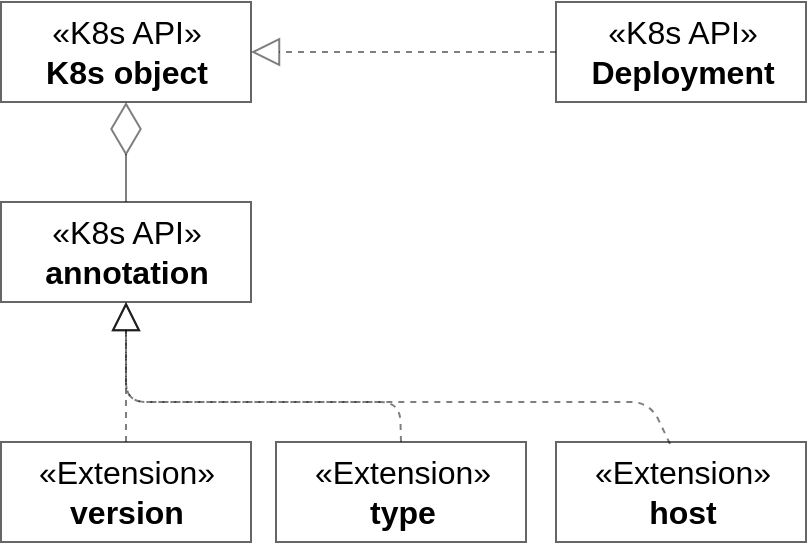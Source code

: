 <mxfile version="13.1.14" type="device"><diagram name="Page-1" id="c4acf3e9-155e-7222-9cf6-157b1a14988f"><mxGraphModel dx="1422" dy="740" grid="1" gridSize="10" guides="1" tooltips="1" connect="1" arrows="1" fold="1" page="1" pageScale="1" pageWidth="850" pageHeight="1100" background="#ffffff" math="0" shadow="0"><root><mxCell id="0"/><mxCell id="1" parent="0"/><mxCell id="0lOFYk-6m7jObj_m_8kx-6" value="" style="endArrow=diamondThin;endFill=0;endSize=24;html=1;fontSize=16;fontColor=#000000;opacity=50;entryX=0.5;entryY=1;entryDx=0;entryDy=0;exitX=0.5;exitY=0;exitDx=0;exitDy=0;" edge="1" parent="1" source="0lOFYk-6m7jObj_m_8kx-16" target="0lOFYk-6m7jObj_m_8kx-12"><mxGeometry width="160" relative="1" as="geometry"><mxPoint x="230" y="270" as="sourcePoint"/><mxPoint x="310" y="240" as="targetPoint"/></mxGeometry></mxCell><mxCell id="0lOFYk-6m7jObj_m_8kx-9" value="" style="endArrow=block;dashed=1;endFill=0;endSize=12;html=1;fontSize=16;fontColor=#000000;opacity=50;entryX=1;entryY=0.5;entryDx=0;entryDy=0;exitX=0;exitY=0.5;exitDx=0;exitDy=0;" edge="1" parent="1" source="0lOFYk-6m7jObj_m_8kx-15" target="0lOFYk-6m7jObj_m_8kx-12"><mxGeometry width="160" relative="1" as="geometry"><mxPoint x="360" y="185" as="sourcePoint"/><mxPoint x="500" y="380" as="targetPoint"/></mxGeometry></mxCell><mxCell id="0lOFYk-6m7jObj_m_8kx-12" value="«K8s API»&lt;br&gt;&lt;b&gt;K8s object&lt;br&gt;&lt;/b&gt;" style="html=1;shadow=0;labelBackgroundColor=none;fillColor=#ffffff;fontSize=16;fontColor=#000000;opacity=60;" vertex="1" parent="1"><mxGeometry x="162.5" y="160" width="125" height="50" as="geometry"/></mxCell><mxCell id="0lOFYk-6m7jObj_m_8kx-14" value="«Extension»&lt;br&gt;&lt;b&gt;version&lt;/b&gt;" style="html=1;shadow=0;labelBackgroundColor=none;fillColor=#ffffff;fontSize=16;fontColor=#000000;opacity=60;" vertex="1" parent="1"><mxGeometry x="162.5" y="380" width="125" height="50" as="geometry"/></mxCell><mxCell id="0lOFYk-6m7jObj_m_8kx-15" value="«K8s API»&lt;br&gt;&lt;b&gt;Deployment&lt;/b&gt;" style="html=1;shadow=0;labelBackgroundColor=none;fillColor=#ffffff;fontSize=16;fontColor=#000000;opacity=60;" vertex="1" parent="1"><mxGeometry x="440" y="160" width="125" height="50" as="geometry"/></mxCell><mxCell id="0lOFYk-6m7jObj_m_8kx-16" value="«K8s API»&lt;br&gt;&lt;b&gt;annotation&lt;/b&gt;" style="html=1;shadow=0;labelBackgroundColor=none;fillColor=#ffffff;fontSize=16;fontColor=#000000;opacity=60;" vertex="1" parent="1"><mxGeometry x="162.5" y="260" width="125" height="50" as="geometry"/></mxCell><mxCell id="0lOFYk-6m7jObj_m_8kx-18" value="" style="endArrow=block;dashed=1;endFill=0;endSize=12;html=1;fontSize=16;fontColor=#000000;opacity=50;exitX=0.5;exitY=0;exitDx=0;exitDy=0;entryX=0.5;entryY=1;entryDx=0;entryDy=0;" edge="1" parent="1" source="0lOFYk-6m7jObj_m_8kx-14" target="0lOFYk-6m7jObj_m_8kx-16"><mxGeometry width="160" relative="1" as="geometry"><mxPoint x="340" y="380" as="sourcePoint"/><mxPoint x="500" y="380" as="targetPoint"/><Array as="points"><mxPoint x="225" y="360"/></Array></mxGeometry></mxCell><mxCell id="0lOFYk-6m7jObj_m_8kx-19" value="«Extension»&lt;br&gt;&lt;b&gt;type&lt;/b&gt;" style="html=1;shadow=0;labelBackgroundColor=none;fillColor=#ffffff;fontSize=16;fontColor=#000000;opacity=60;" vertex="1" parent="1"><mxGeometry x="300" y="380" width="125" height="50" as="geometry"/></mxCell><mxCell id="0lOFYk-6m7jObj_m_8kx-20" value="«Extension»&lt;br&gt;&lt;b&gt;host&lt;/b&gt;" style="html=1;shadow=0;labelBackgroundColor=none;fillColor=#ffffff;fontSize=16;fontColor=#000000;opacity=60;" vertex="1" parent="1"><mxGeometry x="440" y="380" width="125" height="50" as="geometry"/></mxCell><mxCell id="0lOFYk-6m7jObj_m_8kx-22" value="" style="endArrow=block;dashed=1;endFill=0;endSize=12;html=1;fontSize=16;fontColor=#000000;opacity=50;exitX=0.5;exitY=0;exitDx=0;exitDy=0;entryX=0.5;entryY=1;entryDx=0;entryDy=0;" edge="1" parent="1" source="0lOFYk-6m7jObj_m_8kx-19" target="0lOFYk-6m7jObj_m_8kx-16"><mxGeometry width="160" relative="1" as="geometry"><mxPoint x="235" y="390" as="sourcePoint"/><mxPoint x="235" y="330" as="targetPoint"/><Array as="points"><mxPoint x="362" y="360"/><mxPoint x="225" y="360"/></Array></mxGeometry></mxCell><mxCell id="0lOFYk-6m7jObj_m_8kx-23" value="" style="endArrow=block;dashed=1;endFill=0;endSize=12;html=1;fontSize=16;fontColor=#000000;opacity=50;exitX=0.456;exitY=0.02;exitDx=0;exitDy=0;entryX=0.5;entryY=1;entryDx=0;entryDy=0;exitPerimeter=0;" edge="1" parent="1" source="0lOFYk-6m7jObj_m_8kx-20" target="0lOFYk-6m7jObj_m_8kx-16"><mxGeometry width="160" relative="1" as="geometry"><mxPoint x="371.5" y="390" as="sourcePoint"/><mxPoint x="235" y="330" as="targetPoint"/><Array as="points"><mxPoint x="487" y="360"/><mxPoint x="225" y="360"/></Array></mxGeometry></mxCell></root></mxGraphModel></diagram></mxfile>